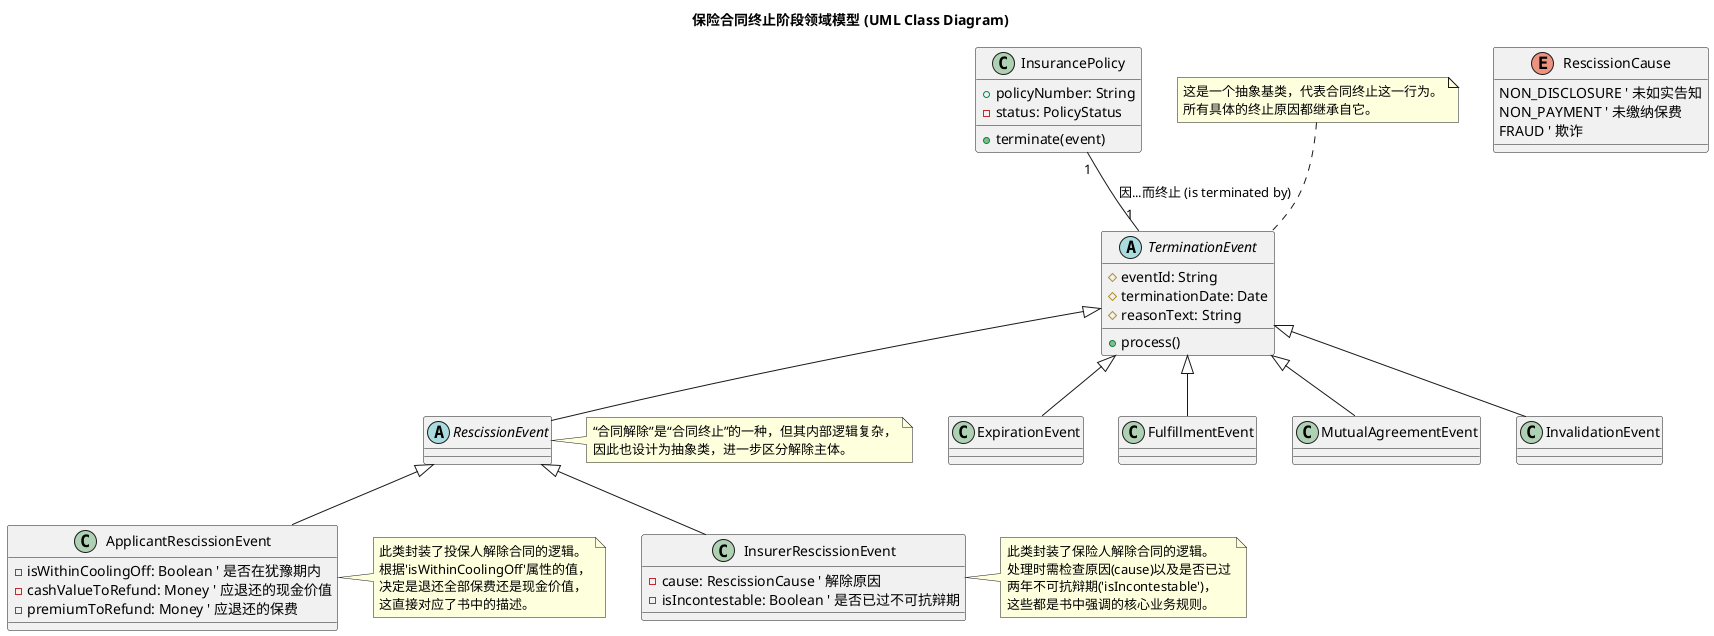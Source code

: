 @startuml
title 保险合同终止阶段领域模型 (UML Class Diagram)

' 复用对象
class InsurancePolicy {
  + policyNumber: String
  - status: PolicyStatus
  + terminate(event)
}

' 终止流程核心对象
abstract class TerminationEvent {
  # eventId: String
  # terminationDate: Date
  # reasonText: String
  + process()
}

' 具体的终止原因 (一级子类)
class ExpirationEvent extends TerminationEvent {
  ' 期间届满
}
class FulfillmentEvent extends TerminationEvent {
  ' 履行完毕
}
class MutualAgreementEvent extends TerminationEvent {
  ' 协商解除
}
class InvalidationEvent extends TerminationEvent {
  ' 合同无效
}

' “合同解除”作为一个可再分的抽象类
abstract class RescissionEvent extends TerminationEvent {
  ' 法定/约定解除
}

' “合同解除”的二级子类
class ApplicantRescissionEvent extends RescissionEvent {
  ' 投保人解除
  - isWithinCoolingOff: Boolean ' 是否在犹豫期内
  - cashValueToRefund: Money ' 应退还的现金价值
  - premiumToRefund: Money ' 应退还的保费
}
class InsurerRescissionEvent extends RescissionEvent {
  ' 保险人解除
  - cause: RescissionCause ' 解除原因
  - isIncontestable: Boolean ' 是否已过不可抗辩期
}
enum RescissionCause {
  NON_DISCLOSURE ' 未如实告知
  NON_PAYMENT ' 未缴纳保费
  FRAUD ' 欺诈
}


' 定义关系
InsurancePolicy "1" -- "1" TerminationEvent : "因...而终止 (is terminated by)"


' 备注
note top of TerminationEvent
  这是一个抽象基类，代表合同终止这一行为。
  所有具体的终止原因都继承自它。
end note

note right of RescissionEvent
  “合同解除”是“合同终止”的一种，但其内部逻辑复杂，
  因此也设计为抽象类，进一步区分解除主体。
end note

note right of ApplicantRescissionEvent
  此类封装了投保人解除合同的逻辑。
  根据'isWithinCoolingOff'属性的值，
  决定是退还全部保费还是现金价值，
  这直接对应了书中的描述。
end note

note right of InsurerRescissionEvent
  此类封装了保险人解除合同的逻辑。
  处理时需检查原因(cause)以及是否已过
  两年不可抗辩期('isIncontestable')，
  这些都是书中强调的核心业务规则。
end note
@enduml